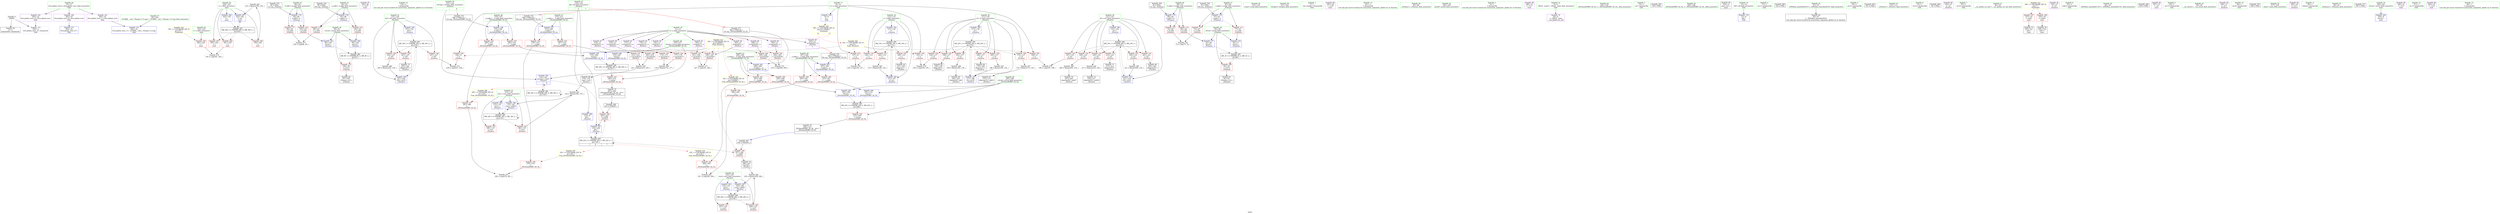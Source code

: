 digraph "SVFG" {
	label="SVFG";

	Node0x561c3d0cecb0 [shape=record,color=grey,label="{NodeID: 0\nNullPtr}"];
	Node0x561c3d0cecb0 -> Node0x561c3d0f0450[style=solid];
	Node0x561c3d0cecb0 -> Node0x561c3d0f7390[style=solid];
	Node0x561c3d0f3560 [shape=record,color=grey,label="{NodeID: 263\n351 = Binary(350, 134, )\n}"];
	Node0x561c3d0f3560 -> Node0x561c3d0f2fc0[style=solid];
	Node0x561c3d0f7970 [shape=record,color=blue,label="{NodeID: 180\n90\<--102\nretval\<--\n_Z3minxx\n}"];
	Node0x561c3d0f7970 -> Node0x561c3d108ae0[style=dashed];
	Node0x561c3d0eec50 [shape=record,color=purple,label="{NodeID: 97\n334\<--26\n\<--.str.5\nmain\n}"];
	Node0x561c3d0ecc80 [shape=record,color=green,label="{NodeID: 14\n134\<--1\n\<--dummyObj\nCan only get source location for instruction, argument, global var or function.}"];
	Node0x561c3d0ff920 [shape=record,color=grey,label="{NodeID: 277\n100 = cmp(98, 99, )\n}"];
	Node0x561c3d0f2530 [shape=record,color=blue,label="{NodeID: 194\n127\<--134\ni43\<--\n_Z5solvev\n}"];
	Node0x561c3d0f2530 -> Node0x561c3d10d9e0[style=dashed];
	Node0x561c3d0ef840 [shape=record,color=red,label="{NodeID: 111\n77\<--67\n\<--a.addr\n_Z3maxxx\n}"];
	Node0x561c3d0ef840 -> Node0x561c3d0f7630[style=solid];
	Node0x561c3d0eda20 [shape=record,color=green,label="{NodeID: 28\n69\<--70\nb.addr\<--b.addr_field_insensitive\n_Z3maxxx\n}"];
	Node0x561c3d0eda20 -> Node0x561c3d0ef910[style=solid];
	Node0x561c3d0eda20 -> Node0x561c3d0ef9e0[style=solid];
	Node0x561c3d0eda20 -> Node0x561c3d0f7560[style=solid];
	Node0x561c3d121b00 [shape=record,color=black,label="{NodeID: 374\n88 = PHI()\n0th arg _Z3minxx }"];
	Node0x561c3d121b00 -> Node0x561c3d0f77d0[style=solid];
	Node0x561c3d10c1e0 [shape=record,color=black,label="{NodeID: 291\nMR_56V_3 = PHI(MR_56V_4, MR_56V_2, )\npts\{325 \}\n}"];
	Node0x561c3d10c1e0 -> Node0x561c3d0f6d20[style=dashed];
	Node0x561c3d10c1e0 -> Node0x561c3d0f6df0[style=dashed];
	Node0x561c3d10c1e0 -> Node0x561c3d0f6ec0[style=dashed];
	Node0x561c3d10c1e0 -> Node0x561c3d0f2fc0[style=dashed];
	Node0x561c3d0f4bd0 [shape=record,color=red,label="{NodeID: 125\n158\<--117\n\<--i2\n_Z5solvev\n}"];
	Node0x561c3d0f4bd0 -> Node0x561c3d0f0990[style=solid];
	Node0x561c3d0ee5e0 [shape=record,color=green,label="{NodeID: 42\n131\<--132\nscanf\<--scanf_field_insensitive\n}"];
	Node0x561c3d0f5730 [shape=record,color=red,label="{NodeID: 139\n241\<--127\n\<--i43\n_Z5solvev\n}"];
	Node0x561c3d0f5730 -> Node0x561c3d0f10e0[style=solid];
	Node0x561c3d0f0250 [shape=record,color=green,label="{NodeID: 56\n331\<--332\nfreopen\<--freopen_field_insensitive\n}"];
	Node0x561c3d10fe00 [shape=record,color=yellow,style=double,label="{NodeID: 319\n22V_1 = ENCHI(MR_22V_0)\npts\{120 \}\nFun[_ZSt3minIiERKT_S2_S2_]}"];
	Node0x561c3d10fe00 -> Node0x561c3d0f6ab0[style=dashed];
	Node0x561c3d0f6290 [shape=record,color=red,label="{NodeID: 153\n287\<--272\n\<--__a.addr\n_ZSt3maxIiERKT_S2_S2_\n}"];
	Node0x561c3d0f6290 -> Node0x561c3d0f2a10[style=solid];
	Node0x561c3d0f0e70 [shape=record,color=black,label="{NodeID: 70\n207\<--206\nidxprom28\<--add27\n_Z5solvev\n}"];
	Node0x561c3d0f6df0 [shape=record,color=red,label="{NodeID: 167\n345\<--324\n\<--i\nmain\n}"];
	Node0x561c3d0f19d0 [shape=record,color=purple,label="{NodeID: 84\n176\<--11\narrayidx15\<--a\n_Z5solvev\n}"];
	Node0x561c3d0f19d0 -> Node0x561c3d0f5b40[style=solid];
	Node0x561c3d0ebd10 [shape=record,color=green,label="{NodeID: 1\n7\<--1\n__dso_handle\<--dummyObj\nGlob }"];
	Node0x561c3d0f36e0 [shape=record,color=grey,label="{NodeID: 264\n217 = Binary(216, 134, )\n}"];
	Node0x561c3d0f36e0 -> Node0x561c3d0f1010[style=solid];
	Node0x561c3d0f7a40 [shape=record,color=blue,label="{NodeID: 181\n90\<--105\nretval\<--\n_Z3minxx\n}"];
	Node0x561c3d0f7a40 -> Node0x561c3d108ae0[style=dashed];
	Node0x561c3d0eed20 [shape=record,color=purple,label="{NodeID: 98\n335\<--28\n\<--.str.6\nmain\n}"];
	Node0x561c3d0ecd80 [shape=record,color=green,label="{NodeID: 15\n151\<--1\n\<--dummyObj\nCan only get source location for instruction, argument, global var or function.}"];
	Node0x561c3d0ffaa0 [shape=record,color=grey,label="{NodeID: 278\n138 = cmp(136, 137, )\n}"];
	Node0x561c3d0f2600 [shape=record,color=blue,label="{NodeID: 195\n125\<--250\nres2\<--add51\n_Z5solvev\n}"];
	Node0x561c3d0f2600 -> Node0x561c3d10d8f0[style=dashed];
	Node0x561c3d0ef910 [shape=record,color=red,label="{NodeID: 112\n74\<--69\n\<--b.addr\n_Z3maxxx\n}"];
	Node0x561c3d0ef910 -> Node0x561c3d0ff7a0[style=solid];
	Node0x561c3d0edaf0 [shape=record,color=green,label="{NodeID: 29\n85\<--86\n_Z3minxx\<--_Z3minxx_field_insensitive\n}"];
	Node0x561c3d121bd0 [shape=record,color=black,label="{NodeID: 375\n89 = PHI()\n1st arg _Z3minxx }"];
	Node0x561c3d121bd0 -> Node0x561c3d0f78a0[style=solid];
	Node0x561c3d10c6e0 [shape=record,color=black,label="{NodeID: 292\nMR_18V_3 = PHI(MR_18V_5, MR_18V_2, )\npts\{116 \}\n}"];
	Node0x561c3d10c6e0 -> Node0x561c3d0f4960[style=dashed];
	Node0x561c3d10c6e0 -> Node0x561c3d0f4a30[style=dashed];
	Node0x561c3d10c6e0 -> Node0x561c3d0f7e50[style=dashed];
	Node0x561c3d10c6e0 -> Node0x561c3d10c6e0[style=dashed];
	Node0x561c3d0f4ca0 [shape=record,color=red,label="{NodeID: 126\n162\<--117\n\<--i2\n_Z5solvev\n}"];
	Node0x561c3d0f4ca0 -> Node0x561c3d0f39e0[style=solid];
	Node0x561c3d0ee6e0 [shape=record,color=green,label="{NodeID: 43\n192\<--193\nprintf\<--printf_field_insensitive\n}"];
	Node0x561c3d0f5800 [shape=record,color=red,label="{NodeID: 140\n253\<--127\n\<--i43\n_Z5solvev\n}"];
	Node0x561c3d0f5800 -> Node0x561c3d0f3ce0[style=solid];
	Node0x561c3d0f0350 [shape=record,color=green,label="{NodeID: 57\n35\<--359\n_GLOBAL__sub_I_Theogry_0_0.cpp\<--_GLOBAL__sub_I_Theogry_0_0.cpp_field_insensitive\n}"];
	Node0x561c3d0f0350 -> Node0x561c3d0f7290[style=solid];
	Node0x561c3d0f6360 [shape=record,color=red,label="{NodeID: 154\n280\<--274\n\<--__b.addr\n_ZSt3maxIiERKT_S2_S2_\n}"];
	Node0x561c3d0f6360 -> Node0x561c3d0f65d0[style=solid];
	Node0x561c3d0f0f40 [shape=record,color=black,label="{NodeID: 71\n213\<--212\nidxprom32\<--\n_Z5solvev\n}"];
	Node0x561c3d0f6ec0 [shape=record,color=red,label="{NodeID: 168\n350\<--324\n\<--i\nmain\n}"];
	Node0x561c3d0f6ec0 -> Node0x561c3d0f3560[style=solid];
	Node0x561c3d0f1aa0 [shape=record,color=purple,label="{NodeID: 85\n203\<--11\narrayidx26\<--a\n_Z5solvev\n}"];
	Node0x561c3d0f1aa0 -> Node0x561c3d0f5c10[style=solid];
	Node0x561c3d0ebda0 [shape=record,color=green,label="{NodeID: 2\n9\<--1\n\<--dummyObj\nCan only get source location for instruction, argument, global var or function.}"];
	Node0x561c3d0f3860 [shape=record,color=grey,label="{NodeID: 265\n147 = Binary(146, 134, )\n}"];
	Node0x561c3d0f3860 -> Node0x561c3d0f7be0[style=solid];
	Node0x561c3d0f7b10 [shape=record,color=blue,label="{NodeID: 182\n113\<--134\ni\<--\n_Z5solvev\n}"];
	Node0x561c3d0f7b10 -> Node0x561c3d10bce0[style=dashed];
	Node0x561c3d0eedf0 [shape=record,color=purple,label="{NodeID: 99\n346\<--31\n\<--.str.7\nmain\n}"];
	Node0x561c3d0ece80 [shape=record,color=green,label="{NodeID: 16\n4\<--6\n_ZStL8__ioinit\<--_ZStL8__ioinit_field_insensitive\nGlob }"];
	Node0x561c3d0ece80 -> Node0x561c3d0f15c0[style=solid];
	Node0x561c3d0ffc20 [shape=record,color=grey,label="{NodeID: 279\n156 = cmp(154, 155, )\n}"];
	Node0x561c3d0f26d0 [shape=record,color=blue,label="{NodeID: 196\n127\<--254\ni43\<--inc53\n_Z5solvev\n}"];
	Node0x561c3d0f26d0 -> Node0x561c3d10d9e0[style=dashed];
	Node0x561c3d0ef9e0 [shape=record,color=red,label="{NodeID: 113\n80\<--69\n\<--b.addr\n_Z3maxxx\n}"];
	Node0x561c3d0ef9e0 -> Node0x561c3d0f7700[style=solid];
	Node0x561c3d0edbf0 [shape=record,color=green,label="{NodeID: 30\n90\<--91\nretval\<--retval_field_insensitive\n_Z3minxx\n}"];
	Node0x561c3d0edbf0 -> Node0x561c3d0efab0[style=solid];
	Node0x561c3d0edbf0 -> Node0x561c3d0f7970[style=solid];
	Node0x561c3d0edbf0 -> Node0x561c3d0f7a40[style=solid];
	Node0x561c3d121ca0 [shape=record,color=black,label="{NodeID: 376\n293 = PHI(243, )\n0th arg _ZSt3minIiERKT_S2_S2_ }"];
	Node0x561c3d121ca0 -> Node0x561c3d0f2ae0[style=solid];
	Node0x561c3d10cbe0 [shape=record,color=black,label="{NodeID: 293\nMR_20V_3 = PHI(MR_20V_4, MR_20V_2, )\npts\{118 \}\n}"];
	Node0x561c3d10cbe0 -> Node0x561c3d0f4b00[style=dashed];
	Node0x561c3d10cbe0 -> Node0x561c3d0f4bd0[style=dashed];
	Node0x561c3d10cbe0 -> Node0x561c3d0f4ca0[style=dashed];
	Node0x561c3d10cbe0 -> Node0x561c3d0f4d70[style=dashed];
	Node0x561c3d10cbe0 -> Node0x561c3d0f4e40[style=dashed];
	Node0x561c3d10cbe0 -> Node0x561c3d0f4f10[style=dashed];
	Node0x561c3d10cbe0 -> Node0x561c3d0f7f20[style=dashed];
	Node0x561c3d0f4d70 [shape=record,color=red,label="{NodeID: 127\n169\<--117\n\<--i2\n_Z5solvev\n}"];
	Node0x561c3d0f4d70 -> Node0x561c3d0f0b30[style=solid];
	Node0x561c3d0ee7e0 [shape=record,color=green,label="{NodeID: 44\n224\<--225\n_ZSt3maxIiERKT_S2_S2_\<--_ZSt3maxIiERKT_S2_S2__field_insensitive\n}"];
	Node0x561c3d0f58d0 [shape=record,color=red,label="{NodeID: 141\n161\<--160\n\<--arrayidx7\n_Z5solvev\n}"];
	Node0x561c3d0f58d0 -> Node0x561c3d0f4160[style=solid];
	Node0x561c3d0f0450 [shape=record,color=black,label="{NodeID: 58\n2\<--3\ndummyVal\<--dummyVal\n}"];
	Node0x561c3d0f6430 [shape=record,color=red,label="{NodeID: 155\n284\<--274\n\<--__b.addr\n_ZSt3maxIiERKT_S2_S2_\n}"];
	Node0x561c3d0f6430 -> Node0x561c3d0f2940[style=solid];
	Node0x561c3d0f1010 [shape=record,color=black,label="{NodeID: 72\n218\<--217\nidxprom35\<--add34\n_Z5solvev\n}"];
	Node0x561c3d0f6f90 [shape=record,color=blue,label="{NodeID: 169\n8\<--9\nn\<--\nGlob }"];
	Node0x561c3d0f6f90 -> Node0x561c3d10fcf0[style=dashed];
	Node0x561c3d0f1b70 [shape=record,color=purple,label="{NodeID: 86\n208\<--11\narrayidx29\<--a\n_Z5solvev\n}"];
	Node0x561c3d0f1b70 -> Node0x561c3d0f5ce0[style=solid];
	Node0x561c3d0ebe30 [shape=record,color=green,label="{NodeID: 3\n15\<--1\n.str\<--dummyObj\nGlob }"];
	Node0x561c3d0f39e0 [shape=record,color=grey,label="{NodeID: 266\n163 = Binary(162, 134, )\n}"];
	Node0x561c3d0f39e0 -> Node0x561c3d0f0a60[style=solid];
	Node0x561c3d0f7be0 [shape=record,color=blue,label="{NodeID: 183\n113\<--147\ni\<--inc\n_Z5solvev\n}"];
	Node0x561c3d0f7be0 -> Node0x561c3d10bce0[style=dashed];
	Node0x561c3d0eeec0 [shape=record,color=purple,label="{NodeID: 100\n363\<--33\nllvm.global_ctors_0\<--llvm.global_ctors\nGlob }"];
	Node0x561c3d0eeec0 -> Node0x561c3d0f7190[style=solid];
	Node0x561c3d0ecf80 [shape=record,color=green,label="{NodeID: 17\n8\<--10\nn\<--n_field_insensitive\nGlob }"];
	Node0x561c3d0ecf80 -> Node0x561c3d0ef1c0[style=solid];
	Node0x561c3d0ecf80 -> Node0x561c3d0ef290[style=solid];
	Node0x561c3d0ecf80 -> Node0x561c3d0ef360[style=solid];
	Node0x561c3d0ecf80 -> Node0x561c3d0ef430[style=solid];
	Node0x561c3d0ecf80 -> Node0x561c3d0f6f90[style=solid];
	Node0x561c3cde3df0 [shape=record,color=black,label="{NodeID: 363\n130 = PHI()\n}"];
	Node0x561c3d108ae0 [shape=record,color=black,label="{NodeID: 280\nMR_8V_3 = PHI(MR_8V_4, MR_8V_2, )\npts\{91 \}\n}"];
	Node0x561c3d108ae0 -> Node0x561c3d0efab0[style=dashed];
	Node0x561c3d0f27a0 [shape=record,color=blue,label="{NodeID: 197\n272\<--268\n__a.addr\<--__a\n_ZSt3maxIiERKT_S2_S2_\n}"];
	Node0x561c3d0f27a0 -> Node0x561c3d0f61c0[style=dashed];
	Node0x561c3d0f27a0 -> Node0x561c3d0f6290[style=dashed];
	Node0x561c3d0efab0 [shape=record,color=red,label="{NodeID: 114\n108\<--90\n\<--retval\n_Z3minxx\n}"];
	Node0x561c3d0efab0 -> Node0x561c3d0f07f0[style=solid];
	Node0x561c3d0edcc0 [shape=record,color=green,label="{NodeID: 31\n92\<--93\na.addr\<--a.addr_field_insensitive\n_Z3minxx\n}"];
	Node0x561c3d0edcc0 -> Node0x561c3d0f43b0[style=solid];
	Node0x561c3d0edcc0 -> Node0x561c3d0f4480[style=solid];
	Node0x561c3d0edcc0 -> Node0x561c3d0f77d0[style=solid];
	Node0x561c3d121f90 [shape=record,color=black,label="{NodeID: 377\n294 = PHI(119, )\n1st arg _ZSt3minIiERKT_S2_S2_ }"];
	Node0x561c3d121f90 -> Node0x561c3d0f2bb0[style=solid];
	Node0x561c3d10d8f0 [shape=record,color=black,label="{NodeID: 294\nMR_28V_3 = PHI(MR_28V_4, MR_28V_2, )\npts\{126 \}\n}"];
	Node0x561c3d10d8f0 -> Node0x561c3d0f54c0[style=dashed];
	Node0x561c3d10d8f0 -> Node0x561c3d0f5590[style=dashed];
	Node0x561c3d10d8f0 -> Node0x561c3d0f2600[style=dashed];
	Node0x561c3d0f4e40 [shape=record,color=red,label="{NodeID: 128\n173\<--117\n\<--i2\n_Z5solvev\n}"];
	Node0x561c3d0f4e40 -> Node0x561c3d0fcb10[style=solid];
	Node0x561c3d0ee8e0 [shape=record,color=green,label="{NodeID: 45\n245\<--246\n_ZSt3minIiERKT_S2_S2_\<--_ZSt3minIiERKT_S2_S2__field_insensitive\n}"];
	Node0x561c3d0f59a0 [shape=record,color=red,label="{NodeID: 142\n166\<--165\n\<--arrayidx9\n_Z5solvev\n}"];
	Node0x561c3d0f59a0 -> Node0x561c3d0f4160[style=solid];
	Node0x561c3d0f0550 [shape=record,color=black,label="{NodeID: 59\n319\<--9\nmain_ret\<--\nmain\n}"];
	Node0x561c3d0f6500 [shape=record,color=red,label="{NodeID: 156\n279\<--278\n\<--\n_ZSt3maxIiERKT_S2_S2_\n}"];
	Node0x561c3d0f6500 -> Node0x561c3d0ff620[style=solid];
	Node0x561c3d0f10e0 [shape=record,color=black,label="{NodeID: 73\n242\<--241\nidxprom47\<--\n_Z5solvev\n}"];
	Node0x561c3d0f7090 [shape=record,color=blue,label="{NodeID: 170\n13\<--9\ndif\<--\nGlob }"];
	Node0x561c3d0f1c40 [shape=record,color=purple,label="{NodeID: 87\n214\<--11\narrayidx33\<--a\n_Z5solvev\n}"];
	Node0x561c3d0f1c40 -> Node0x561c3d0f5db0[style=solid];
	Node0x561c3d0ebec0 [shape=record,color=green,label="{NodeID: 4\n17\<--1\n.str.1\<--dummyObj\nGlob }"];
	Node0x561c3d0f3b60 [shape=record,color=grey,label="{NodeID: 267\n186 = Binary(185, 134, )\n}"];
	Node0x561c3d0f3b60 -> Node0x561c3d0f7f20[style=solid];
	Node0x561c3d0f7cb0 [shape=record,color=blue,label="{NodeID: 184\n115\<--151\nres1\<--\n_Z5solvev\n}"];
	Node0x561c3d0f7cb0 -> Node0x561c3d10c6e0[style=dashed];
	Node0x561c3d0eefc0 [shape=record,color=purple,label="{NodeID: 101\n364\<--33\nllvm.global_ctors_1\<--llvm.global_ctors\nGlob }"];
	Node0x561c3d0eefc0 -> Node0x561c3d0f7290[style=solid];
	Node0x561c3d0ed080 [shape=record,color=green,label="{NodeID: 18\n11\<--12\na\<--a_field_insensitive\nGlob }"];
	Node0x561c3d0ed080 -> Node0x561c3d0f1690[style=solid];
	Node0x561c3d0ed080 -> Node0x561c3d0f1760[style=solid];
	Node0x561c3d0ed080 -> Node0x561c3d0f1830[style=solid];
	Node0x561c3d0ed080 -> Node0x561c3d0f1900[style=solid];
	Node0x561c3d0ed080 -> Node0x561c3d0f19d0[style=solid];
	Node0x561c3d0ed080 -> Node0x561c3d0f1aa0[style=solid];
	Node0x561c3d0ed080 -> Node0x561c3d0f1b70[style=solid];
	Node0x561c3d0ed080 -> Node0x561c3d0f1c40[style=solid];
	Node0x561c3d0ed080 -> Node0x561c3d0f1d10[style=solid];
	Node0x561c3d0ed080 -> Node0x561c3d0f1de0[style=solid];
	Node0x561c3d120f90 [shape=record,color=black,label="{NodeID: 364\n144 = PHI()\n}"];
	Node0x561c3d0f2870 [shape=record,color=blue,label="{NodeID: 198\n274\<--269\n__b.addr\<--__b\n_ZSt3maxIiERKT_S2_S2_\n}"];
	Node0x561c3d0f2870 -> Node0x561c3d0f6360[style=dashed];
	Node0x561c3d0f2870 -> Node0x561c3d0f6430[style=dashed];
	Node0x561c3d0f43b0 [shape=record,color=red,label="{NodeID: 115\n98\<--92\n\<--a.addr\n_Z3minxx\n}"];
	Node0x561c3d0f43b0 -> Node0x561c3d0ff920[style=solid];
	Node0x561c3d0edd90 [shape=record,color=green,label="{NodeID: 32\n94\<--95\nb.addr\<--b.addr_field_insensitive\n_Z3minxx\n}"];
	Node0x561c3d0edd90 -> Node0x561c3d0f4550[style=solid];
	Node0x561c3d0edd90 -> Node0x561c3d0f4620[style=solid];
	Node0x561c3d0edd90 -> Node0x561c3d0f78a0[style=solid];
	Node0x561c3d122060 [shape=record,color=black,label="{NodeID: 378\n63 = PHI()\n0th arg _Z3maxxx }"];
	Node0x561c3d122060 -> Node0x561c3d0f7490[style=solid];
	Node0x561c3d10d9e0 [shape=record,color=black,label="{NodeID: 295\nMR_30V_3 = PHI(MR_30V_4, MR_30V_2, )\npts\{128 \}\n}"];
	Node0x561c3d10d9e0 -> Node0x561c3d0f5660[style=dashed];
	Node0x561c3d10d9e0 -> Node0x561c3d0f5730[style=dashed];
	Node0x561c3d10d9e0 -> Node0x561c3d0f5800[style=dashed];
	Node0x561c3d10d9e0 -> Node0x561c3d0f26d0[style=dashed];
	Node0x561c3d0f4f10 [shape=record,color=red,label="{NodeID: 129\n185\<--117\n\<--i2\n_Z5solvev\n}"];
	Node0x561c3d0f4f10 -> Node0x561c3d0f3b60[style=solid];
	Node0x561c3d0ee9e0 [shape=record,color=green,label="{NodeID: 46\n270\<--271\nretval\<--retval_field_insensitive\n_ZSt3maxIiERKT_S2_S2_\n}"];
	Node0x561c3d0ee9e0 -> Node0x561c3d0f60f0[style=solid];
	Node0x561c3d0ee9e0 -> Node0x561c3d0f2940[style=solid];
	Node0x561c3d0ee9e0 -> Node0x561c3d0f2a10[style=solid];
	Node0x561c3d0f5a70 [shape=record,color=red,label="{NodeID: 143\n172\<--171\n\<--arrayidx12\n_Z5solvev\n}"];
	Node0x561c3d0f5a70 -> Node0x561c3d0fc990[style=solid];
	Node0x561c3d0f0620 [shape=record,color=black,label="{NodeID: 60\n46\<--47\n\<--_ZNSt8ios_base4InitD1Ev\nCan only get source location for instruction, argument, global var or function.}"];
	Node0x561c3d1101b0 [shape=record,color=yellow,style=double,label="{NodeID: 323\n32V_1 = ENCHI(MR_32V_0)\npts\{120000 \}\nFun[_ZSt3minIiERKT_S2_S2_]}"];
	Node0x561c3d1101b0 -> Node0x561c3d0f6b80[style=dashed];
	Node0x561c3d0f65d0 [shape=record,color=red,label="{NodeID: 157\n281\<--280\n\<--\n_ZSt3maxIiERKT_S2_S2_\n}"];
	Node0x561c3d0f65d0 -> Node0x561c3d0ff620[style=solid];
	Node0x561c3d0f11b0 [shape=record,color=black,label="{NodeID: 74\n248\<--247\nconv50\<--\n_Z5solvev\n}"];
	Node0x561c3d0f11b0 -> Node0x561c3d0f33e0[style=solid];
	Node0x561c3d0f7190 [shape=record,color=blue,label="{NodeID: 171\n363\<--34\nllvm.global_ctors_0\<--\nGlob }"];
	Node0x561c3d0f1d10 [shape=record,color=purple,label="{NodeID: 88\n219\<--11\narrayidx36\<--a\n_Z5solvev\n}"];
	Node0x561c3d0f1d10 -> Node0x561c3d0f5e80[style=solid];
	Node0x561c3d0ec700 [shape=record,color=green,label="{NodeID: 5\n19\<--1\n.str.2\<--dummyObj\nGlob }"];
	Node0x561c3d0f3ce0 [shape=record,color=grey,label="{NodeID: 268\n254 = Binary(253, 134, )\n}"];
	Node0x561c3d0f3ce0 -> Node0x561c3d0f26d0[style=solid];
	Node0x561c3d0f7d80 [shape=record,color=blue,label="{NodeID: 185\n117\<--134\ni2\<--\n_Z5solvev\n}"];
	Node0x561c3d0f7d80 -> Node0x561c3d10cbe0[style=dashed];
	Node0x561c3d0ef0c0 [shape=record,color=purple,label="{NodeID: 102\n365\<--33\nllvm.global_ctors_2\<--llvm.global_ctors\nGlob }"];
	Node0x561c3d0ef0c0 -> Node0x561c3d0f7390[style=solid];
	Node0x561c3d0ed180 [shape=record,color=green,label="{NodeID: 19\n13\<--14\ndif\<--dif_field_insensitive\nGlob }"];
	Node0x561c3d0ed180 -> Node0x561c3d0f7090[style=solid];
	Node0x561c3d121090 [shape=record,color=black,label="{NodeID: 365\n191 = PHI()\n}"];
	Node0x561c3d1094e0 [shape=record,color=black,label="{NodeID: 282\nMR_43V_3 = PHI(MR_43V_4, MR_43V_2, )\npts\{296 \}\n}"];
	Node0x561c3d1094e0 -> Node0x561c3d0f66a0[style=dashed];
	Node0x561c3d0f2940 [shape=record,color=blue,label="{NodeID: 199\n270\<--284\nretval\<--\n_ZSt3maxIiERKT_S2_S2_\n}"];
	Node0x561c3d0f2940 -> Node0x561c3d10a8e0[style=dashed];
	Node0x561c3d0f4480 [shape=record,color=red,label="{NodeID: 116\n102\<--92\n\<--a.addr\n_Z3minxx\n}"];
	Node0x561c3d0f4480 -> Node0x561c3d0f7970[style=solid];
	Node0x561c3d0ede60 [shape=record,color=green,label="{NodeID: 33\n110\<--111\n_Z5solvev\<--_Z5solvev_field_insensitive\n}"];
	Node0x561c3d122130 [shape=record,color=black,label="{NodeID: 379\n64 = PHI()\n1st arg _Z3maxxx }"];
	Node0x561c3d122130 -> Node0x561c3d0f7560[style=solid];
	Node0x561c3d10dee0 [shape=record,color=yellow,style=double,label="{NodeID: 296\n26V_1 = ENCHI(MR_26V_0)\npts\{124 \}\nFun[_ZSt3maxIiERKT_S2_S2_]}"];
	Node0x561c3d10dee0 -> Node0x561c3d0f65d0[style=dashed];
	Node0x561c3d0f4fe0 [shape=record,color=red,label="{NodeID: 130\n197\<--121\n\<--i21\n_Z5solvev\n}"];
	Node0x561c3d0f4fe0 -> Node0x561c3d0f3fe0[style=solid];
	Node0x561c3d0eeab0 [shape=record,color=green,label="{NodeID: 47\n272\<--273\n__a.addr\<--__a.addr_field_insensitive\n_ZSt3maxIiERKT_S2_S2_\n}"];
	Node0x561c3d0eeab0 -> Node0x561c3d0f61c0[style=solid];
	Node0x561c3d0eeab0 -> Node0x561c3d0f6290[style=solid];
	Node0x561c3d0eeab0 -> Node0x561c3d0f27a0[style=solid];
	Node0x561c3d0f5b40 [shape=record,color=red,label="{NodeID: 144\n177\<--176\n\<--arrayidx15\n_Z5solvev\n}"];
	Node0x561c3d0f5b40 -> Node0x561c3d0fc990[style=solid];
	Node0x561c3d0f0720 [shape=record,color=black,label="{NodeID: 61\n62\<--83\n_Z3maxxx_ret\<--\n_Z3maxxx\n}"];
	Node0x561c3d0f66a0 [shape=record,color=red,label="{NodeID: 158\n315\<--295\n\<--retval\n_ZSt3minIiERKT_S2_S2_\n}"];
	Node0x561c3d0f66a0 -> Node0x561c3d0f1350[style=solid];
	Node0x561c3d0f1280 [shape=record,color=black,label="{NodeID: 75\n267\<--290\n_ZSt3maxIiERKT_S2_S2__ret\<--\n_ZSt3maxIiERKT_S2_S2_\n|{<s0>6}}"];
	Node0x561c3d0f1280:s0 -> Node0x561c3d121550[style=solid,color=blue];
	Node0x561c3d0f7290 [shape=record,color=blue,label="{NodeID: 172\n364\<--35\nllvm.global_ctors_1\<--_GLOBAL__sub_I_Theogry_0_0.cpp\nGlob }"];
	Node0x561c3d0f1de0 [shape=record,color=purple,label="{NodeID: 89\n243\<--11\narrayidx48\<--a\n_Z5solvev\n|{<s0>7}}"];
	Node0x561c3d0f1de0:s0 -> Node0x561c3d121ca0[style=solid,color=red];
	Node0x561c3d0ec790 [shape=record,color=green,label="{NodeID: 6\n21\<--1\n.str.3\<--dummyObj\nGlob }"];
	Node0x561c3d0f3e60 [shape=record,color=grey,label="{NodeID: 269\n307 = cmp(304, 306, )\n}"];
	Node0x561c3d0f7e50 [shape=record,color=blue,label="{NodeID: 186\n115\<--181\nres1\<--add16\n_Z5solvev\n}"];
	Node0x561c3d0f7e50 -> Node0x561c3d10c6e0[style=dashed];
	Node0x561c3d0ef1c0 [shape=record,color=red,label="{NodeID: 103\n137\<--8\n\<--n\n_Z5solvev\n}"];
	Node0x561c3d0ef1c0 -> Node0x561c3d0ffaa0[style=solid];
	Node0x561c3d0ed280 [shape=record,color=green,label="{NodeID: 20\n33\<--37\nllvm.global_ctors\<--llvm.global_ctors_field_insensitive\nGlob }"];
	Node0x561c3d0ed280 -> Node0x561c3d0eeec0[style=solid];
	Node0x561c3d0ed280 -> Node0x561c3d0eefc0[style=solid];
	Node0x561c3d0ed280 -> Node0x561c3d0ef0c0[style=solid];
	Node0x561c3d121190 [shape=record,color=black,label="{NodeID: 366\n45 = PHI()\n}"];
	Node0x561c3d1099e0 [shape=record,color=black,label="{NodeID: 283\nMR_22V_3 = PHI(MR_22V_5, MR_22V_2, )\npts\{120 \}\n|{|<s4>6|<s5>7}}"];
	Node0x561c3d1099e0 -> Node0x561c3d0f5f50[style=dashed];
	Node0x561c3d1099e0 -> Node0x561c3d0f6020[style=dashed];
	Node0x561c3d1099e0 -> Node0x561c3d0f8260[style=dashed];
	Node0x561c3d1099e0 -> Node0x561c3d1099e0[style=dashed];
	Node0x561c3d1099e0:s4 -> Node0x561c3d10ea00[style=dashed,color=red];
	Node0x561c3d1099e0:s5 -> Node0x561c3d10fe00[style=dashed,color=red];
	Node0x561c3d0f2a10 [shape=record,color=blue,label="{NodeID: 200\n270\<--287\nretval\<--\n_ZSt3maxIiERKT_S2_S2_\n}"];
	Node0x561c3d0f2a10 -> Node0x561c3d10a8e0[style=dashed];
	Node0x561c3d0f4550 [shape=record,color=red,label="{NodeID: 117\n99\<--94\n\<--b.addr\n_Z3minxx\n}"];
	Node0x561c3d0f4550 -> Node0x561c3d0ff920[style=solid];
	Node0x561c3d0edf60 [shape=record,color=green,label="{NodeID: 34\n113\<--114\ni\<--i_field_insensitive\n_Z5solvev\n}"];
	Node0x561c3d0edf60 -> Node0x561c3d0f46f0[style=solid];
	Node0x561c3d0edf60 -> Node0x561c3d0f47c0[style=solid];
	Node0x561c3d0edf60 -> Node0x561c3d0f4890[style=solid];
	Node0x561c3d0edf60 -> Node0x561c3d0f7b10[style=solid];
	Node0x561c3d0edf60 -> Node0x561c3d0f7be0[style=solid];
	Node0x561c3d10ea00 [shape=record,color=yellow,style=double,label="{NodeID: 297\n22V_1 = ENCHI(MR_22V_0)\npts\{120 \}\nFun[_ZSt3maxIiERKT_S2_S2_]}"];
	Node0x561c3d10ea00 -> Node0x561c3d0f6500[style=dashed];
	Node0x561c3d0f50b0 [shape=record,color=red,label="{NodeID: 131\n201\<--121\n\<--i21\n_Z5solvev\n}"];
	Node0x561c3d0f50b0 -> Node0x561c3d0f0da0[style=solid];
	Node0x561c3d0efba0 [shape=record,color=green,label="{NodeID: 48\n274\<--275\n__b.addr\<--__b.addr_field_insensitive\n_ZSt3maxIiERKT_S2_S2_\n}"];
	Node0x561c3d0efba0 -> Node0x561c3d0f6360[style=solid];
	Node0x561c3d0efba0 -> Node0x561c3d0f6430[style=solid];
	Node0x561c3d0efba0 -> Node0x561c3d0f2870[style=solid];
	Node0x561c3d0f5c10 [shape=record,color=red,label="{NodeID: 145\n204\<--203\n\<--arrayidx26\n_Z5solvev\n}"];
	Node0x561c3d0f5c10 -> Node0x561c3d0f42e0[style=solid];
	Node0x561c3d0f07f0 [shape=record,color=black,label="{NodeID: 62\n87\<--108\n_Z3minxx_ret\<--\n_Z3minxx\n}"];
	Node0x561c3d0f6770 [shape=record,color=red,label="{NodeID: 159\n305\<--297\n\<--__a.addr\n_ZSt3minIiERKT_S2_S2_\n}"];
	Node0x561c3d0f6770 -> Node0x561c3d0f6b80[style=solid];
	Node0x561c3d0f1350 [shape=record,color=black,label="{NodeID: 76\n292\<--315\n_ZSt3minIiERKT_S2_S2__ret\<--\n_ZSt3minIiERKT_S2_S2_\n|{<s0>7}}"];
	Node0x561c3d0f1350:s0 -> Node0x561c3d121290[style=solid,color=blue];
	Node0x561c3d0fc990 [shape=record,color=grey,label="{NodeID: 256\n178 = Binary(172, 177, )\n}"];
	Node0x561c3d0fc990 -> Node0x561c3d0f0cd0[style=solid];
	Node0x561c3d0f7390 [shape=record,color=blue, style = dotted,label="{NodeID: 173\n365\<--3\nllvm.global_ctors_2\<--dummyVal\nGlob }"];
	Node0x561c3d0f1eb0 [shape=record,color=purple,label="{NodeID: 90\n129\<--15\n\<--.str\n_Z5solvev\n}"];
	Node0x561c3d0ec820 [shape=record,color=green,label="{NodeID: 7\n23\<--1\n.str.4\<--dummyObj\nGlob }"];
	Node0x561c3d0f3fe0 [shape=record,color=grey,label="{NodeID: 270\n199 = cmp(197, 198, )\n}"];
	Node0x561c3d0f7f20 [shape=record,color=blue,label="{NodeID: 187\n117\<--186\ni2\<--inc18\n_Z5solvev\n}"];
	Node0x561c3d0f7f20 -> Node0x561c3d10cbe0[style=dashed];
	Node0x561c3d0ef290 [shape=record,color=red,label="{NodeID: 104\n155\<--8\n\<--n\n_Z5solvev\n}"];
	Node0x561c3d0ef290 -> Node0x561c3d0ffc20[style=solid];
	Node0x561c3d0ed380 [shape=record,color=green,label="{NodeID: 21\n38\<--39\n__cxx_global_var_init\<--__cxx_global_var_init_field_insensitive\n}"];
	Node0x561c3d121290 [shape=record,color=black,label="{NodeID: 367\n244 = PHI(292, )\n}"];
	Node0x561c3d121290 -> Node0x561c3d0f6020[style=solid];
	Node0x561c3d109ee0 [shape=record,color=black,label="{NodeID: 284\nMR_24V_3 = PHI(MR_24V_4, MR_24V_2, )\npts\{122 \}\n}"];
	Node0x561c3d109ee0 -> Node0x561c3d0f4fe0[style=dashed];
	Node0x561c3d109ee0 -> Node0x561c3d0f50b0[style=dashed];
	Node0x561c3d109ee0 -> Node0x561c3d0f5180[style=dashed];
	Node0x561c3d109ee0 -> Node0x561c3d0f5250[style=dashed];
	Node0x561c3d109ee0 -> Node0x561c3d0f5320[style=dashed];
	Node0x561c3d109ee0 -> Node0x561c3d0f53f0[style=dashed];
	Node0x561c3d109ee0 -> Node0x561c3d0f2390[style=dashed];
	Node0x561c3d0f2ae0 [shape=record,color=blue,label="{NodeID: 201\n297\<--293\n__a.addr\<--__a\n_ZSt3minIiERKT_S2_S2_\n}"];
	Node0x561c3d0f2ae0 -> Node0x561c3d0f6770[style=dashed];
	Node0x561c3d0f2ae0 -> Node0x561c3d0f6840[style=dashed];
	Node0x561c3d0f4620 [shape=record,color=red,label="{NodeID: 118\n105\<--94\n\<--b.addr\n_Z3minxx\n}"];
	Node0x561c3d0f4620 -> Node0x561c3d0f7a40[style=solid];
	Node0x561c3d0ee030 [shape=record,color=green,label="{NodeID: 35\n115\<--116\nres1\<--res1_field_insensitive\n_Z5solvev\n}"];
	Node0x561c3d0ee030 -> Node0x561c3d0f4960[style=solid];
	Node0x561c3d0ee030 -> Node0x561c3d0f4a30[style=solid];
	Node0x561c3d0ee030 -> Node0x561c3d0f7cb0[style=solid];
	Node0x561c3d0ee030 -> Node0x561c3d0f7e50[style=solid];
	Node0x561c3d0f5180 [shape=record,color=red,label="{NodeID: 132\n205\<--121\n\<--i21\n_Z5solvev\n}"];
	Node0x561c3d0f5180 -> Node0x561c3d0fcc90[style=solid];
	Node0x561c3d0efc70 [shape=record,color=green,label="{NodeID: 49\n295\<--296\nretval\<--retval_field_insensitive\n_ZSt3minIiERKT_S2_S2_\n}"];
	Node0x561c3d0efc70 -> Node0x561c3d0f66a0[style=solid];
	Node0x561c3d0efc70 -> Node0x561c3d0f2c80[style=solid];
	Node0x561c3d0efc70 -> Node0x561c3d0f2d50[style=solid];
	Node0x561c3d0f5ce0 [shape=record,color=red,label="{NodeID: 146\n209\<--208\n\<--arrayidx29\n_Z5solvev\n}"];
	Node0x561c3d0f5ce0 -> Node0x561c3d0f42e0[style=solid];
	Node0x561c3d0f08c0 [shape=record,color=black,label="{NodeID: 63\n141\<--140\nidxprom\<--\n_Z5solvev\n}"];
	Node0x561c3d0f6840 [shape=record,color=red,label="{NodeID: 160\n312\<--297\n\<--__a.addr\n_ZSt3minIiERKT_S2_S2_\n}"];
	Node0x561c3d0f6840 -> Node0x561c3d0f2d50[style=solid];
	Node0x561c3d0f1420 [shape=record,color=black,label="{NodeID: 77\n330\<--327\ncall\<--\nmain\n}"];
	Node0x561c3d0fcb10 [shape=record,color=grey,label="{NodeID: 257\n174 = Binary(173, 134, )\n}"];
	Node0x561c3d0fcb10 -> Node0x561c3d0f0c00[style=solid];
	Node0x561c3d0f7490 [shape=record,color=blue,label="{NodeID: 174\n67\<--63\na.addr\<--a\n_Z3maxxx\n}"];
	Node0x561c3d0f7490 -> Node0x561c3d0ef770[style=dashed];
	Node0x561c3d0f7490 -> Node0x561c3d0ef840[style=dashed];
	Node0x561c3d0f1f80 [shape=record,color=purple,label="{NodeID: 91\n143\<--15\n\<--.str\n_Z5solvev\n}"];
	Node0x561c3d0ec8b0 [shape=record,color=green,label="{NodeID: 8\n25\<--1\nstdin\<--dummyObj\nGlob }"];
	Node0x561c3d0f4160 [shape=record,color=grey,label="{NodeID: 271\n167 = cmp(161, 166, )\n}"];
	Node0x561c3d0f7ff0 [shape=record,color=blue,label="{NodeID: 188\n119\<--9\ndif\<--\n_Z5solvev\n}"];
	Node0x561c3d0f7ff0 -> Node0x561c3d1099e0[style=dashed];
	Node0x561c3d0ef360 [shape=record,color=red,label="{NodeID: 105\n198\<--8\n\<--n\n_Z5solvev\n}"];
	Node0x561c3d0ef360 -> Node0x561c3d0f3fe0[style=solid];
	Node0x561c3d0ed480 [shape=record,color=green,label="{NodeID: 22\n42\<--43\n_ZNSt8ios_base4InitC1Ev\<--_ZNSt8ios_base4InitC1Ev_field_insensitive\n}"];
	Node0x561c3d121480 [shape=record,color=black,label="{NodeID: 368\n259 = PHI()\n}"];
	Node0x561c3d10a3e0 [shape=record,color=black,label="{NodeID: 285\nMR_26V_2 = PHI(MR_26V_4, MR_26V_1, )\npts\{124 \}\n}"];
	Node0x561c3d10a3e0 -> Node0x561c3d0f8190[style=dashed];
	Node0x561c3d10a3e0 -> Node0x561c3d10a3e0[style=dashed];
	Node0x561c3d0f2bb0 [shape=record,color=blue,label="{NodeID: 202\n299\<--294\n__b.addr\<--__b\n_ZSt3minIiERKT_S2_S2_\n}"];
	Node0x561c3d0f2bb0 -> Node0x561c3d0f6910[style=dashed];
	Node0x561c3d0f2bb0 -> Node0x561c3d0f69e0[style=dashed];
	Node0x561c3d0f46f0 [shape=record,color=red,label="{NodeID: 119\n136\<--113\n\<--i\n_Z5solvev\n}"];
	Node0x561c3d0f46f0 -> Node0x561c3d0ffaa0[style=solid];
	Node0x561c3d0ee100 [shape=record,color=green,label="{NodeID: 36\n117\<--118\ni2\<--i2_field_insensitive\n_Z5solvev\n}"];
	Node0x561c3d0ee100 -> Node0x561c3d0f4b00[style=solid];
	Node0x561c3d0ee100 -> Node0x561c3d0f4bd0[style=solid];
	Node0x561c3d0ee100 -> Node0x561c3d0f4ca0[style=solid];
	Node0x561c3d0ee100 -> Node0x561c3d0f4d70[style=solid];
	Node0x561c3d0ee100 -> Node0x561c3d0f4e40[style=solid];
	Node0x561c3d0ee100 -> Node0x561c3d0f4f10[style=solid];
	Node0x561c3d0ee100 -> Node0x561c3d0f7d80[style=solid];
	Node0x561c3d0ee100 -> Node0x561c3d0f7f20[style=solid];
	Node0x561c3d0f5250 [shape=record,color=red,label="{NodeID: 133\n212\<--121\n\<--i21\n_Z5solvev\n}"];
	Node0x561c3d0f5250 -> Node0x561c3d0f0f40[style=solid];
	Node0x561c3d0efd40 [shape=record,color=green,label="{NodeID: 50\n297\<--298\n__a.addr\<--__a.addr_field_insensitive\n_ZSt3minIiERKT_S2_S2_\n}"];
	Node0x561c3d0efd40 -> Node0x561c3d0f6770[style=solid];
	Node0x561c3d0efd40 -> Node0x561c3d0f6840[style=solid];
	Node0x561c3d0efd40 -> Node0x561c3d0f2ae0[style=solid];
	Node0x561c3d10f860 [shape=record,color=yellow,style=double,label="{NodeID: 313\n32V_1 = ENCHI(MR_32V_0)\npts\{120000 \}\nFun[_Z5solvev]|{|<s9>7}}"];
	Node0x561c3d10f860 -> Node0x561c3d0f58d0[style=dashed];
	Node0x561c3d10f860 -> Node0x561c3d0f59a0[style=dashed];
	Node0x561c3d10f860 -> Node0x561c3d0f5a70[style=dashed];
	Node0x561c3d10f860 -> Node0x561c3d0f5b40[style=dashed];
	Node0x561c3d10f860 -> Node0x561c3d0f5c10[style=dashed];
	Node0x561c3d10f860 -> Node0x561c3d0f5ce0[style=dashed];
	Node0x561c3d10f860 -> Node0x561c3d0f5db0[style=dashed];
	Node0x561c3d10f860 -> Node0x561c3d0f5e80[style=dashed];
	Node0x561c3d10f860 -> Node0x561c3d0f6020[style=dashed];
	Node0x561c3d10f860:s9 -> Node0x561c3d1101b0[style=dashed,color=red];
	Node0x561c3d0f5db0 [shape=record,color=red,label="{NodeID: 147\n215\<--214\n\<--arrayidx33\n_Z5solvev\n}"];
	Node0x561c3d0f5db0 -> Node0x561c3d0fce10[style=solid];
	Node0x561c3d0f0990 [shape=record,color=black,label="{NodeID: 64\n159\<--158\nidxprom6\<--\n_Z5solvev\n}"];
	Node0x561c3d0f6910 [shape=record,color=red,label="{NodeID: 161\n303\<--299\n\<--__b.addr\n_ZSt3minIiERKT_S2_S2_\n}"];
	Node0x561c3d0f6910 -> Node0x561c3d0f6ab0[style=solid];
	Node0x561c3d0f14f0 [shape=record,color=black,label="{NodeID: 78\n336\<--333\ncall1\<--\nmain\n}"];
	Node0x561c3d0fcc90 [shape=record,color=grey,label="{NodeID: 258\n206 = Binary(205, 134, )\n}"];
	Node0x561c3d0fcc90 -> Node0x561c3d0f0e70[style=solid];
	Node0x561c3d0f7560 [shape=record,color=blue,label="{NodeID: 175\n69\<--64\nb.addr\<--b\n_Z3maxxx\n}"];
	Node0x561c3d0f7560 -> Node0x561c3d0ef910[style=dashed];
	Node0x561c3d0f7560 -> Node0x561c3d0ef9e0[style=dashed];
	Node0x561c3d0f2050 [shape=record,color=purple,label="{NodeID: 92\n337\<--15\n\<--.str\nmain\n}"];
	Node0x561c3d0ec940 [shape=record,color=green,label="{NodeID: 9\n26\<--1\n.str.5\<--dummyObj\nGlob }"];
	Node0x561c3d0f42e0 [shape=record,color=grey,label="{NodeID: 272\n210 = cmp(204, 209, )\n}"];
	Node0x561c3d0f80c0 [shape=record,color=blue,label="{NodeID: 189\n121\<--134\ni21\<--\n_Z5solvev\n}"];
	Node0x561c3d0f80c0 -> Node0x561c3d109ee0[style=dashed];
	Node0x561c3d0ef430 [shape=record,color=red,label="{NodeID: 106\n238\<--8\n\<--n\n_Z5solvev\n}"];
	Node0x561c3d0ef430 -> Node0x561c3d0ff320[style=solid];
	Node0x561c3d0ed580 [shape=record,color=green,label="{NodeID: 23\n48\<--49\n__cxa_atexit\<--__cxa_atexit_field_insensitive\n}"];
	Node0x561c3d121550 [shape=record,color=black,label="{NodeID: 369\n223 = PHI(267, )\n}"];
	Node0x561c3d121550 -> Node0x561c3d0f5f50[style=solid];
	Node0x561c3d10a8e0 [shape=record,color=black,label="{NodeID: 286\nMR_36V_3 = PHI(MR_36V_4, MR_36V_2, )\npts\{271 \}\n}"];
	Node0x561c3d10a8e0 -> Node0x561c3d0f60f0[style=dashed];
	Node0x561c3d0f2c80 [shape=record,color=blue,label="{NodeID: 203\n295\<--309\nretval\<--\n_ZSt3minIiERKT_S2_S2_\n}"];
	Node0x561c3d0f2c80 -> Node0x561c3d1094e0[style=dashed];
	Node0x561c3d0f47c0 [shape=record,color=red,label="{NodeID: 120\n140\<--113\n\<--i\n_Z5solvev\n}"];
	Node0x561c3d0f47c0 -> Node0x561c3d0f08c0[style=solid];
	Node0x561c3d0ee1d0 [shape=record,color=green,label="{NodeID: 37\n119\<--120\ndif\<--dif_field_insensitive\n_Z5solvev\n|{|<s2>6|<s3>7}}"];
	Node0x561c3d0ee1d0 -> Node0x561c3d0f7ff0[style=solid];
	Node0x561c3d0ee1d0 -> Node0x561c3d0f8260[style=solid];
	Node0x561c3d0ee1d0:s2 -> Node0x561c3d121820[style=solid,color=red];
	Node0x561c3d0ee1d0:s3 -> Node0x561c3d121f90[style=solid,color=red];
	Node0x561c3d0f5320 [shape=record,color=red,label="{NodeID: 134\n216\<--121\n\<--i21\n_Z5solvev\n}"];
	Node0x561c3d0f5320 -> Node0x561c3d0f36e0[style=solid];
	Node0x561c3d0efe10 [shape=record,color=green,label="{NodeID: 51\n299\<--300\n__b.addr\<--__b.addr_field_insensitive\n_ZSt3minIiERKT_S2_S2_\n}"];
	Node0x561c3d0efe10 -> Node0x561c3d0f6910[style=solid];
	Node0x561c3d0efe10 -> Node0x561c3d0f69e0[style=solid];
	Node0x561c3d0efe10 -> Node0x561c3d0f2bb0[style=solid];
	Node0x561c3d10f940 [shape=record,color=yellow,style=double,label="{NodeID: 314\n50V_1 = ENCHI(MR_50V_0)\npts\{1 \}\nFun[main]}"];
	Node0x561c3d10f940 -> Node0x561c3d0ef500[style=dashed];
	Node0x561c3d10f940 -> Node0x561c3d0ef5d0[style=dashed];
	Node0x561c3d0f5e80 [shape=record,color=red,label="{NodeID: 148\n220\<--219\n\<--arrayidx36\n_Z5solvev\n}"];
	Node0x561c3d0f5e80 -> Node0x561c3d0fce10[style=solid];
	Node0x561c3d0f0a60 [shape=record,color=black,label="{NodeID: 65\n164\<--163\nidxprom8\<--add\n_Z5solvev\n}"];
	Node0x561c3d0f69e0 [shape=record,color=red,label="{NodeID: 162\n309\<--299\n\<--__b.addr\n_ZSt3minIiERKT_S2_S2_\n}"];
	Node0x561c3d0f69e0 -> Node0x561c3d0f2c80[style=solid];
	Node0x561c3d0f15c0 [shape=record,color=purple,label="{NodeID: 79\n44\<--4\n\<--_ZStL8__ioinit\n__cxx_global_var_init\n}"];
	Node0x561c3d0fce10 [shape=record,color=grey,label="{NodeID: 259\n221 = Binary(215, 220, )\n}"];
	Node0x561c3d0fce10 -> Node0x561c3d0f8190[style=solid];
	Node0x561c3d0f7630 [shape=record,color=blue,label="{NodeID: 176\n65\<--77\nretval\<--\n_Z3maxxx\n}"];
	Node0x561c3d0f7630 -> Node0x561c3d10ade0[style=dashed];
	Node0x561c3d0f2120 [shape=record,color=purple,label="{NodeID: 93\n190\<--17\n\<--.str.1\n_Z5solvev\n}"];
	Node0x561c3d0ec9d0 [shape=record,color=green,label="{NodeID: 10\n28\<--1\n.str.6\<--dummyObj\nGlob }"];
	Node0x561c3d0ff320 [shape=record,color=grey,label="{NodeID: 273\n239 = cmp(237, 238, )\n}"];
	Node0x561c3d0f8190 [shape=record,color=blue,label="{NodeID: 190\n123\<--221\nref.tmp\<--sub37\n_Z5solvev\n|{|<s2>6}}"];
	Node0x561c3d0f8190 -> Node0x561c3d0f5f50[style=dashed];
	Node0x561c3d0f8190 -> Node0x561c3d10a3e0[style=dashed];
	Node0x561c3d0f8190:s2 -> Node0x561c3d10dee0[style=dashed,color=red];
	Node0x561c3d0ef500 [shape=record,color=red,label="{NodeID: 107\n327\<--25\n\<--stdin\nmain\n}"];
	Node0x561c3d0ef500 -> Node0x561c3d0f1420[style=solid];
	Node0x561c3d0ed680 [shape=record,color=green,label="{NodeID: 24\n47\<--53\n_ZNSt8ios_base4InitD1Ev\<--_ZNSt8ios_base4InitD1Ev_field_insensitive\n}"];
	Node0x561c3d0ed680 -> Node0x561c3d0f0620[style=solid];
	Node0x561c3d121680 [shape=record,color=black,label="{NodeID: 370\n338 = PHI()\n}"];
	Node0x561c3d10ade0 [shape=record,color=black,label="{NodeID: 287\nMR_2V_3 = PHI(MR_2V_4, MR_2V_2, )\npts\{66 \}\n}"];
	Node0x561c3d10ade0 -> Node0x561c3d0ef6a0[style=dashed];
	Node0x561c3d0f2d50 [shape=record,color=blue,label="{NodeID: 204\n295\<--312\nretval\<--\n_ZSt3minIiERKT_S2_S2_\n}"];
	Node0x561c3d0f2d50 -> Node0x561c3d1094e0[style=dashed];
	Node0x561c3d0f4890 [shape=record,color=red,label="{NodeID: 121\n146\<--113\n\<--i\n_Z5solvev\n}"];
	Node0x561c3d0f4890 -> Node0x561c3d0f3860[style=solid];
	Node0x561c3d0ee2a0 [shape=record,color=green,label="{NodeID: 38\n121\<--122\ni21\<--i21_field_insensitive\n_Z5solvev\n}"];
	Node0x561c3d0ee2a0 -> Node0x561c3d0f4fe0[style=solid];
	Node0x561c3d0ee2a0 -> Node0x561c3d0f50b0[style=solid];
	Node0x561c3d0ee2a0 -> Node0x561c3d0f5180[style=solid];
	Node0x561c3d0ee2a0 -> Node0x561c3d0f5250[style=solid];
	Node0x561c3d0ee2a0 -> Node0x561c3d0f5320[style=solid];
	Node0x561c3d0ee2a0 -> Node0x561c3d0f53f0[style=solid];
	Node0x561c3d0ee2a0 -> Node0x561c3d0f80c0[style=solid];
	Node0x561c3d0ee2a0 -> Node0x561c3d0f2390[style=solid];
	Node0x561c3d0f53f0 [shape=record,color=red,label="{NodeID: 135\n230\<--121\n\<--i21\n_Z5solvev\n}"];
	Node0x561c3d0f53f0 -> Node0x561c3d0fcf90[style=solid];
	Node0x561c3d0efee0 [shape=record,color=green,label="{NodeID: 52\n317\<--318\nmain\<--main_field_insensitive\n}"];
	Node0x561c3d0f5f50 [shape=record,color=red,label="{NodeID: 149\n226\<--223\n\<--call38\n_Z5solvev\n}"];
	Node0x561c3d0f5f50 -> Node0x561c3d0f8260[style=solid];
	Node0x561c3d0f0b30 [shape=record,color=black,label="{NodeID: 66\n170\<--169\nidxprom11\<--\n_Z5solvev\n}"];
	Node0x561c3d0f6ab0 [shape=record,color=red,label="{NodeID: 163\n304\<--303\n\<--\n_ZSt3minIiERKT_S2_S2_\n}"];
	Node0x561c3d0f6ab0 -> Node0x561c3d0f3e60[style=solid];
	Node0x561c3d0f1690 [shape=record,color=purple,label="{NodeID: 80\n142\<--11\narrayidx\<--a\n_Z5solvev\n}"];
	Node0x561c3d0fcf90 [shape=record,color=grey,label="{NodeID: 260\n231 = Binary(230, 134, )\n}"];
	Node0x561c3d0fcf90 -> Node0x561c3d0f2390[style=solid];
	Node0x561c3d0f7700 [shape=record,color=blue,label="{NodeID: 177\n65\<--80\nretval\<--\n_Z3maxxx\n}"];
	Node0x561c3d0f7700 -> Node0x561c3d10ade0[style=dashed];
	Node0x561c3d0f21f0 [shape=record,color=purple,label="{NodeID: 94\n258\<--19\n\<--.str.2\n_Z5solvev\n}"];
	Node0x561c3d0eca60 [shape=record,color=green,label="{NodeID: 11\n30\<--1\nstdout\<--dummyObj\nGlob }"];
	Node0x561c3d0ff4a0 [shape=record,color=grey,label="{NodeID: 274\n343 = cmp(341, 342, )\n}"];
	Node0x561c3d0f8260 [shape=record,color=blue,label="{NodeID: 191\n119\<--226\ndif\<--\n_Z5solvev\n}"];
	Node0x561c3d0f8260 -> Node0x561c3d1099e0[style=dashed];
	Node0x561c3d0ef5d0 [shape=record,color=red,label="{NodeID: 108\n333\<--30\n\<--stdout\nmain\n}"];
	Node0x561c3d0ef5d0 -> Node0x561c3d0f14f0[style=solid];
	Node0x561c3d0ed780 [shape=record,color=green,label="{NodeID: 25\n60\<--61\n_Z3maxxx\<--_Z3maxxx_field_insensitive\n}"];
	Node0x561c3d121750 [shape=record,color=black,label="{NodeID: 371\n347 = PHI()\n}"];
	Node0x561c3d0f2e20 [shape=record,color=blue,label="{NodeID: 205\n320\<--9\nretval\<--\nmain\n}"];
	Node0x561c3d0f4960 [shape=record,color=red,label="{NodeID: 122\n180\<--115\n\<--res1\n_Z5solvev\n}"];
	Node0x561c3d0f4960 -> Node0x561c3d0fd110[style=solid];
	Node0x561c3d0ee370 [shape=record,color=green,label="{NodeID: 39\n123\<--124\nref.tmp\<--ref.tmp_field_insensitive\n_Z5solvev\n|{|<s1>6}}"];
	Node0x561c3d0ee370 -> Node0x561c3d0f8190[style=solid];
	Node0x561c3d0ee370:s1 -> Node0x561c3d1219c0[style=solid,color=red];
	Node0x561c3d0f54c0 [shape=record,color=red,label="{NodeID: 136\n249\<--125\n\<--res2\n_Z5solvev\n}"];
	Node0x561c3d0f54c0 -> Node0x561c3d0f33e0[style=solid];
	Node0x561c3d0effe0 [shape=record,color=green,label="{NodeID: 53\n320\<--321\nretval\<--retval_field_insensitive\nmain\n}"];
	Node0x561c3d0effe0 -> Node0x561c3d0f2e20[style=solid];
	Node0x561c3d10fb30 [shape=record,color=yellow,style=double,label="{NodeID: 316\n54V_1 = ENCHI(MR_54V_0)\npts\{323 \}\nFun[main]}"];
	Node0x561c3d10fb30 -> Node0x561c3d0f6c50[style=dashed];
	Node0x561c3d0f6020 [shape=record,color=red,label="{NodeID: 150\n247\<--244\n\<--call49\n_Z5solvev\n}"];
	Node0x561c3d0f6020 -> Node0x561c3d0f11b0[style=solid];
	Node0x561c3d0f0c00 [shape=record,color=black,label="{NodeID: 67\n175\<--174\nidxprom14\<--add13\n_Z5solvev\n}"];
	Node0x561c3d0f6b80 [shape=record,color=red,label="{NodeID: 164\n306\<--305\n\<--\n_ZSt3minIiERKT_S2_S2_\n}"];
	Node0x561c3d0f6b80 -> Node0x561c3d0f3e60[style=solid];
	Node0x561c3d0f1760 [shape=record,color=purple,label="{NodeID: 81\n160\<--11\narrayidx7\<--a\n_Z5solvev\n}"];
	Node0x561c3d0f1760 -> Node0x561c3d0f58d0[style=solid];
	Node0x561c3d0fd110 [shape=record,color=grey,label="{NodeID: 261\n181 = Binary(180, 179, )\n}"];
	Node0x561c3d0fd110 -> Node0x561c3d0f7e50[style=solid];
	Node0x561c3d0f77d0 [shape=record,color=blue,label="{NodeID: 178\n92\<--88\na.addr\<--a\n_Z3minxx\n}"];
	Node0x561c3d0f77d0 -> Node0x561c3d0f43b0[style=dashed];
	Node0x561c3d0f77d0 -> Node0x561c3d0f4480[style=dashed];
	Node0x561c3d0f22c0 [shape=record,color=purple,label="{NodeID: 95\n328\<--21\n\<--.str.3\nmain\n}"];
	Node0x561c3d0ecaf0 [shape=record,color=green,label="{NodeID: 12\n31\<--1\n.str.7\<--dummyObj\nGlob }"];
	Node0x561c3d0ff620 [shape=record,color=grey,label="{NodeID: 275\n282 = cmp(279, 281, )\n}"];
	Node0x561c3d0f2390 [shape=record,color=blue,label="{NodeID: 192\n121\<--231\ni21\<--inc41\n_Z5solvev\n}"];
	Node0x561c3d0f2390 -> Node0x561c3d109ee0[style=dashed];
	Node0x561c3d0ef6a0 [shape=record,color=red,label="{NodeID: 109\n83\<--65\n\<--retval\n_Z3maxxx\n}"];
	Node0x561c3d0ef6a0 -> Node0x561c3d0f0720[style=solid];
	Node0x561c3d0ed880 [shape=record,color=green,label="{NodeID: 26\n65\<--66\nretval\<--retval_field_insensitive\n_Z3maxxx\n}"];
	Node0x561c3d0ed880 -> Node0x561c3d0ef6a0[style=solid];
	Node0x561c3d0ed880 -> Node0x561c3d0f7630[style=solid];
	Node0x561c3d0ed880 -> Node0x561c3d0f7700[style=solid];
	Node0x561c3d121820 [shape=record,color=black,label="{NodeID: 372\n268 = PHI(119, )\n0th arg _ZSt3maxIiERKT_S2_S2_ }"];
	Node0x561c3d121820 -> Node0x561c3d0f27a0[style=solid];
	Node0x561c3d0f2ef0 [shape=record,color=blue,label="{NodeID: 206\n324\<--134\ni\<--\nmain\n}"];
	Node0x561c3d0f2ef0 -> Node0x561c3d10c1e0[style=dashed];
	Node0x561c3d0f4a30 [shape=record,color=red,label="{NodeID: 123\n189\<--115\n\<--res1\n_Z5solvev\n}"];
	Node0x561c3d0ee440 [shape=record,color=green,label="{NodeID: 40\n125\<--126\nres2\<--res2_field_insensitive\n_Z5solvev\n}"];
	Node0x561c3d0ee440 -> Node0x561c3d0f54c0[style=solid];
	Node0x561c3d0ee440 -> Node0x561c3d0f5590[style=solid];
	Node0x561c3d0ee440 -> Node0x561c3d0f2460[style=solid];
	Node0x561c3d0ee440 -> Node0x561c3d0f2600[style=solid];
	Node0x561c3d0f5590 [shape=record,color=red,label="{NodeID: 137\n257\<--125\n\<--res2\n_Z5solvev\n}"];
	Node0x561c3d0f00b0 [shape=record,color=green,label="{NodeID: 54\n322\<--323\nt\<--t_field_insensitive\nmain\n}"];
	Node0x561c3d0f00b0 -> Node0x561c3d0f6c50[style=solid];
	Node0x561c3d0f60f0 [shape=record,color=red,label="{NodeID: 151\n290\<--270\n\<--retval\n_ZSt3maxIiERKT_S2_S2_\n}"];
	Node0x561c3d0f60f0 -> Node0x561c3d0f1280[style=solid];
	Node0x561c3d0f0cd0 [shape=record,color=black,label="{NodeID: 68\n179\<--178\nconv\<--sub\n_Z5solvev\n}"];
	Node0x561c3d0f0cd0 -> Node0x561c3d0fd110[style=solid];
	Node0x561c3d0f6c50 [shape=record,color=red,label="{NodeID: 165\n342\<--322\n\<--t\nmain\n}"];
	Node0x561c3d0f6c50 -> Node0x561c3d0ff4a0[style=solid];
	Node0x561c3d0f1830 [shape=record,color=purple,label="{NodeID: 82\n165\<--11\narrayidx9\<--a\n_Z5solvev\n}"];
	Node0x561c3d0f1830 -> Node0x561c3d0f59a0[style=solid];
	Node0x561c3d0f33e0 [shape=record,color=grey,label="{NodeID: 262\n250 = Binary(249, 248, )\n}"];
	Node0x561c3d0f33e0 -> Node0x561c3d0f2600[style=solid];
	Node0x561c3d0f78a0 [shape=record,color=blue,label="{NodeID: 179\n94\<--89\nb.addr\<--b\n_Z3minxx\n}"];
	Node0x561c3d0f78a0 -> Node0x561c3d0f4550[style=dashed];
	Node0x561c3d0f78a0 -> Node0x561c3d0f4620[style=dashed];
	Node0x561c3d0eeb80 [shape=record,color=purple,label="{NodeID: 96\n329\<--23\n\<--.str.4\nmain\n}"];
	Node0x561c3d0ecb80 [shape=record,color=green,label="{NodeID: 13\n34\<--1\n\<--dummyObj\nCan only get source location for instruction, argument, global var or function.}"];
	Node0x561c3d0ff7a0 [shape=record,color=grey,label="{NodeID: 276\n75 = cmp(73, 74, )\n}"];
	Node0x561c3d0f2460 [shape=record,color=blue,label="{NodeID: 193\n125\<--151\nres2\<--\n_Z5solvev\n}"];
	Node0x561c3d0f2460 -> Node0x561c3d10d8f0[style=dashed];
	Node0x561c3d0ef770 [shape=record,color=red,label="{NodeID: 110\n73\<--67\n\<--a.addr\n_Z3maxxx\n}"];
	Node0x561c3d0ef770 -> Node0x561c3d0ff7a0[style=solid];
	Node0x561c3d0ed950 [shape=record,color=green,label="{NodeID: 27\n67\<--68\na.addr\<--a.addr_field_insensitive\n_Z3maxxx\n}"];
	Node0x561c3d0ed950 -> Node0x561c3d0ef770[style=solid];
	Node0x561c3d0ed950 -> Node0x561c3d0ef840[style=solid];
	Node0x561c3d0ed950 -> Node0x561c3d0f7490[style=solid];
	Node0x561c3d1219c0 [shape=record,color=black,label="{NodeID: 373\n269 = PHI(123, )\n1st arg _ZSt3maxIiERKT_S2_S2_ }"];
	Node0x561c3d1219c0 -> Node0x561c3d0f2870[style=solid];
	Node0x561c3d10bce0 [shape=record,color=black,label="{NodeID: 290\nMR_16V_3 = PHI(MR_16V_4, MR_16V_2, )\npts\{114 \}\n}"];
	Node0x561c3d10bce0 -> Node0x561c3d0f46f0[style=dashed];
	Node0x561c3d10bce0 -> Node0x561c3d0f47c0[style=dashed];
	Node0x561c3d10bce0 -> Node0x561c3d0f4890[style=dashed];
	Node0x561c3d10bce0 -> Node0x561c3d0f7be0[style=dashed];
	Node0x561c3d0f2fc0 [shape=record,color=blue,label="{NodeID: 207\n324\<--351\ni\<--inc\nmain\n}"];
	Node0x561c3d0f2fc0 -> Node0x561c3d10c1e0[style=dashed];
	Node0x561c3d0f4b00 [shape=record,color=red,label="{NodeID: 124\n154\<--117\n\<--i2\n_Z5solvev\n}"];
	Node0x561c3d0f4b00 -> Node0x561c3d0ffc20[style=solid];
	Node0x561c3d0ee510 [shape=record,color=green,label="{NodeID: 41\n127\<--128\ni43\<--i43_field_insensitive\n_Z5solvev\n}"];
	Node0x561c3d0ee510 -> Node0x561c3d0f5660[style=solid];
	Node0x561c3d0ee510 -> Node0x561c3d0f5730[style=solid];
	Node0x561c3d0ee510 -> Node0x561c3d0f5800[style=solid];
	Node0x561c3d0ee510 -> Node0x561c3d0f2530[style=solid];
	Node0x561c3d0ee510 -> Node0x561c3d0f26d0[style=solid];
	Node0x561c3d10f050 [shape=record,color=yellow,style=double,label="{NodeID: 304\n14V_1 = ENCHI(MR_14V_0)\npts\{10 \}\nFun[_Z5solvev]}"];
	Node0x561c3d10f050 -> Node0x561c3d0ef1c0[style=dashed];
	Node0x561c3d10f050 -> Node0x561c3d0ef290[style=dashed];
	Node0x561c3d10f050 -> Node0x561c3d0ef360[style=dashed];
	Node0x561c3d10f050 -> Node0x561c3d0ef430[style=dashed];
	Node0x561c3d0f5660 [shape=record,color=red,label="{NodeID: 138\n237\<--127\n\<--i43\n_Z5solvev\n}"];
	Node0x561c3d0f5660 -> Node0x561c3d0ff320[style=solid];
	Node0x561c3d0f0180 [shape=record,color=green,label="{NodeID: 55\n324\<--325\ni\<--i_field_insensitive\nmain\n}"];
	Node0x561c3d0f0180 -> Node0x561c3d0f6d20[style=solid];
	Node0x561c3d0f0180 -> Node0x561c3d0f6df0[style=solid];
	Node0x561c3d0f0180 -> Node0x561c3d0f6ec0[style=solid];
	Node0x561c3d0f0180 -> Node0x561c3d0f2ef0[style=solid];
	Node0x561c3d0f0180 -> Node0x561c3d0f2fc0[style=solid];
	Node0x561c3d10fcf0 [shape=record,color=yellow,style=double,label="{NodeID: 318\n58V_1 = ENCHI(MR_58V_0)\npts\{10 120000 \}\nFun[main]|{<s0>13|<s1>13}}"];
	Node0x561c3d10fcf0:s0 -> Node0x561c3d10f050[style=dashed,color=red];
	Node0x561c3d10fcf0:s1 -> Node0x561c3d10f860[style=dashed,color=red];
	Node0x561c3d0f61c0 [shape=record,color=red,label="{NodeID: 152\n278\<--272\n\<--__a.addr\n_ZSt3maxIiERKT_S2_S2_\n}"];
	Node0x561c3d0f61c0 -> Node0x561c3d0f6500[style=solid];
	Node0x561c3d0f0da0 [shape=record,color=black,label="{NodeID: 69\n202\<--201\nidxprom25\<--\n_Z5solvev\n}"];
	Node0x561c3d0f6d20 [shape=record,color=red,label="{NodeID: 166\n341\<--324\n\<--i\nmain\n}"];
	Node0x561c3d0f6d20 -> Node0x561c3d0ff4a0[style=solid];
	Node0x561c3d0f1900 [shape=record,color=purple,label="{NodeID: 83\n171\<--11\narrayidx12\<--a\n_Z5solvev\n}"];
	Node0x561c3d0f1900 -> Node0x561c3d0f5a70[style=solid];
}
